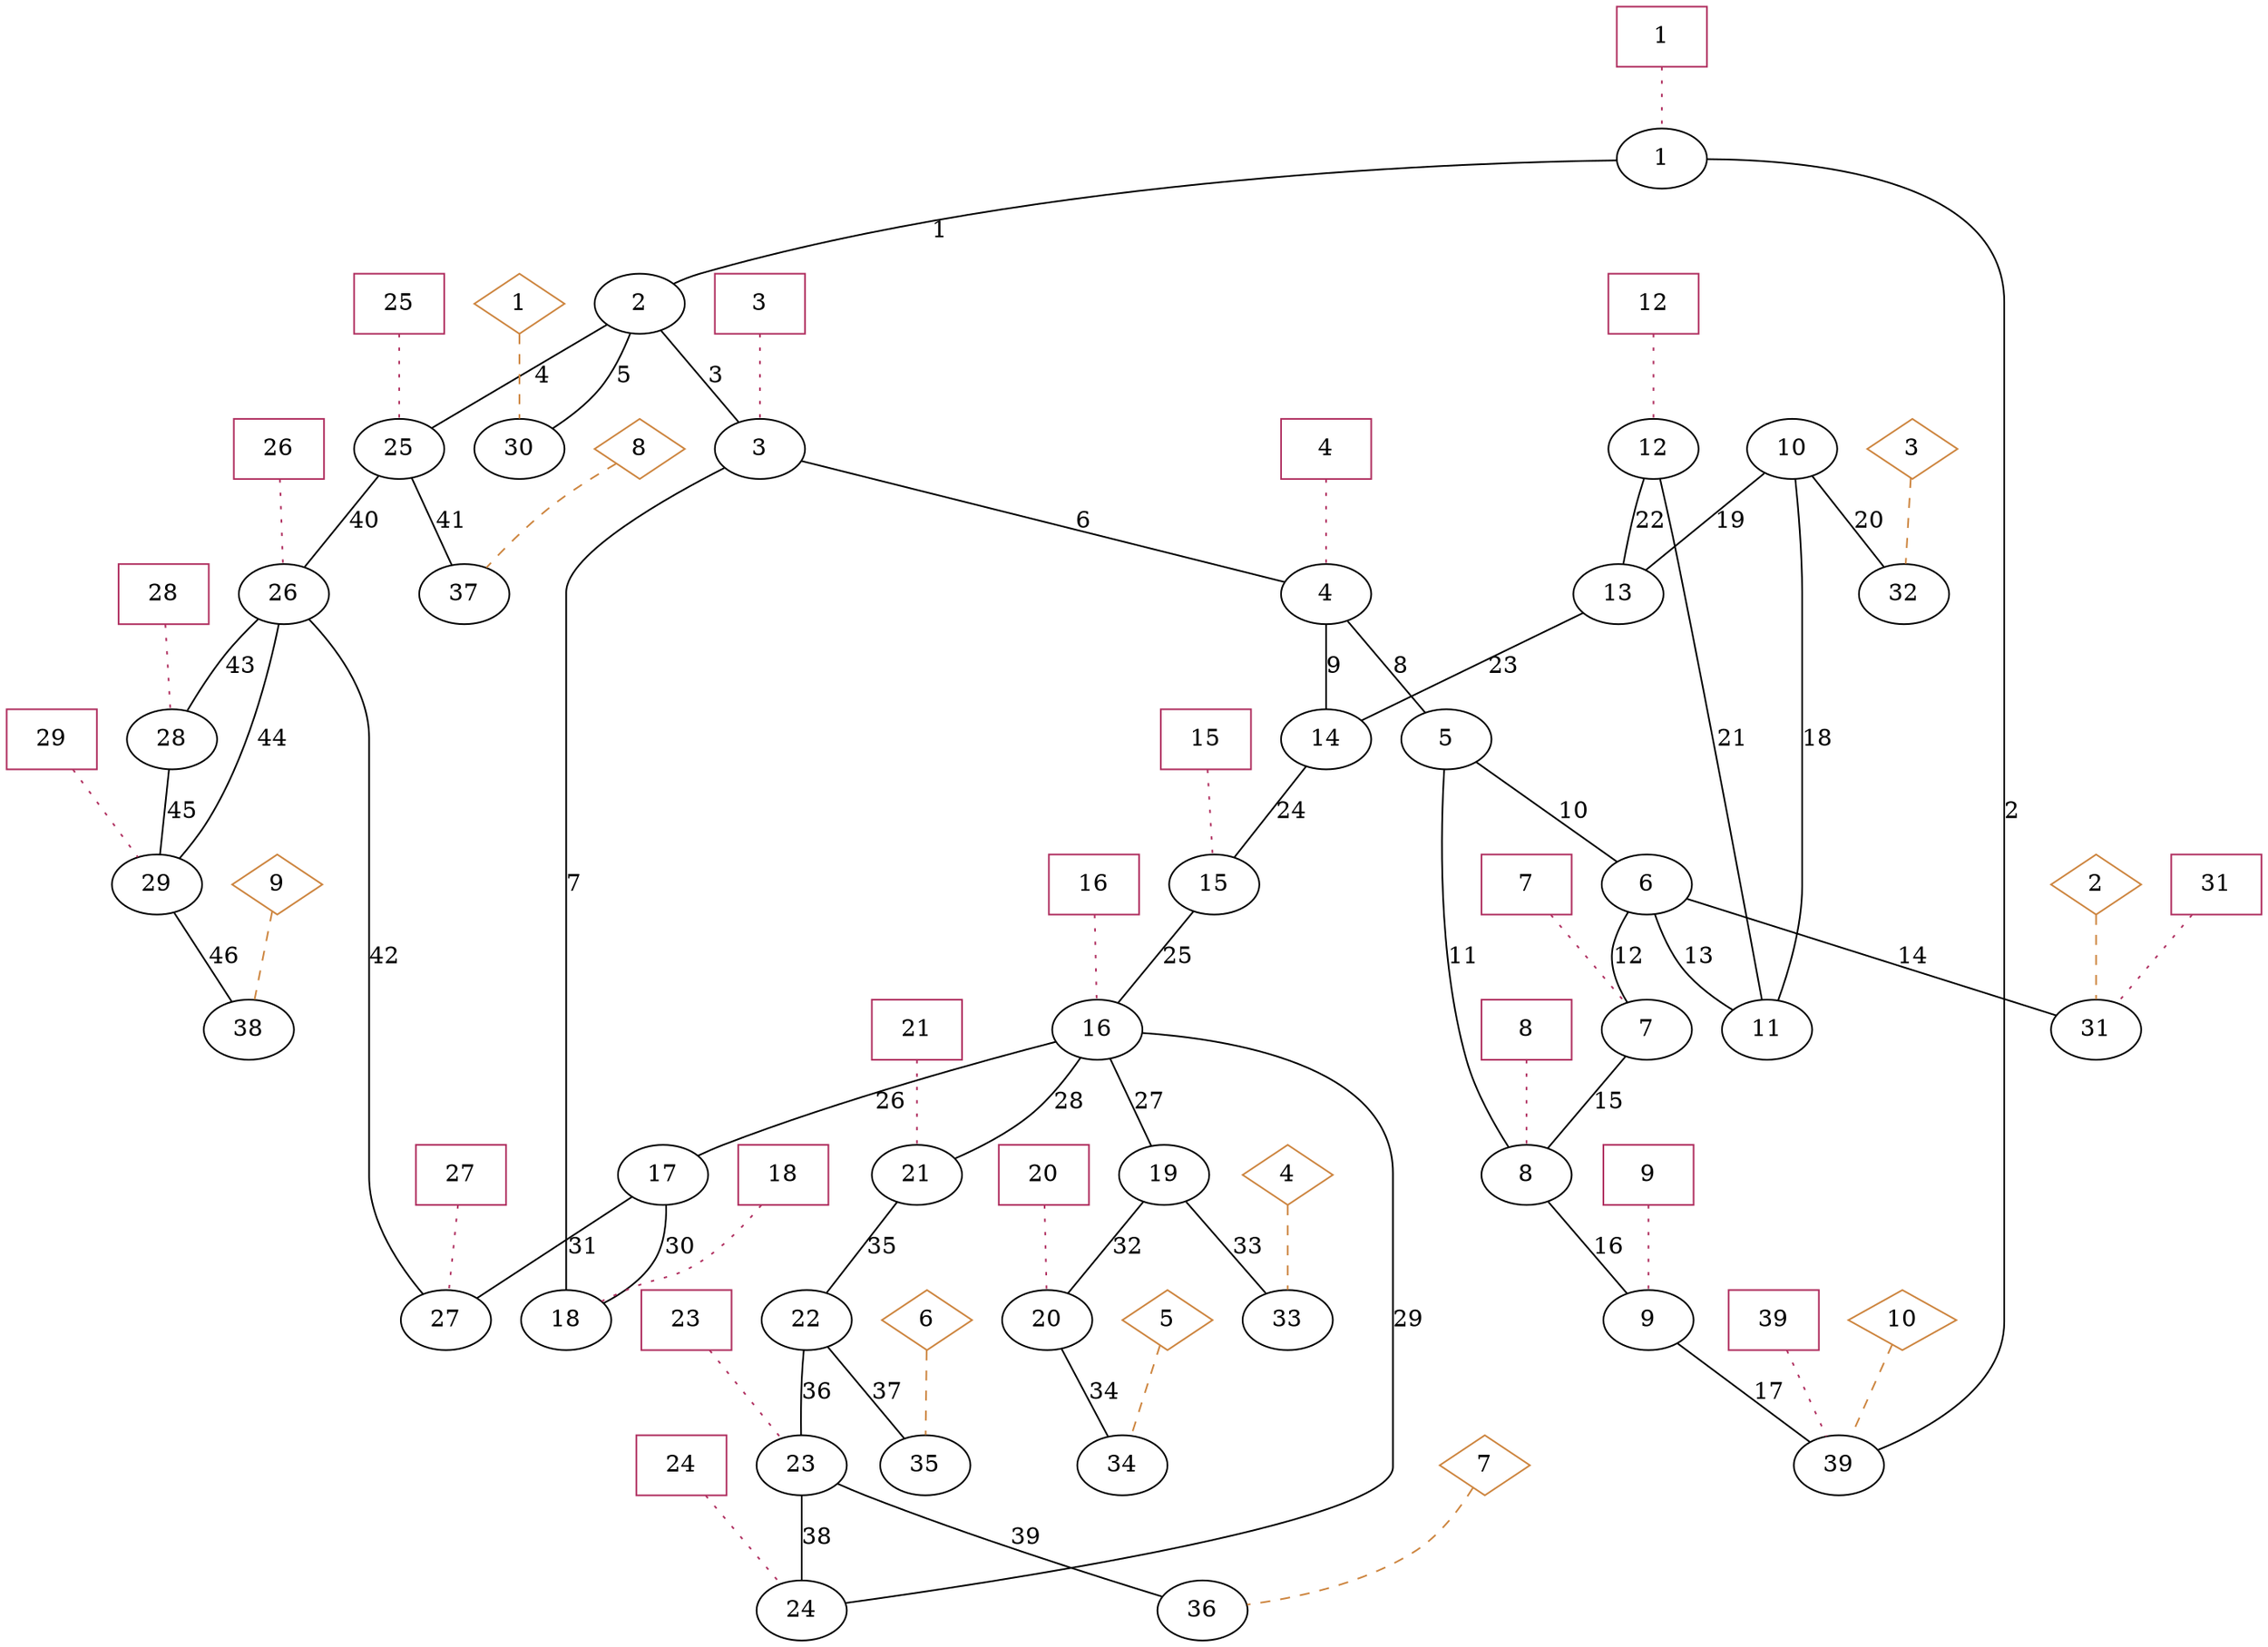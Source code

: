 graph {
  overlap=false
  bus1 [ label="24" ]
  bus2 [ label="4" ]
  bus3 [ label="1" ]
  bus4 [ label="12" ]
  bus5 [ label="29" ]
  bus6 [ label="20" ]
  bus7 [ label="32" ]
  bus8 [ label="2" ]
  bus9 [ label="6" ]
  bus10 [ label="25" ]
  bus11 [ label="23" ]
  bus12 [ label="22" ]
  bus13 [ label="11" ]
  bus14 [ label="35" ]
  bus15 [ label="13" ]
  bus16 [ label="5" ]
  bus17 [ label="15" ]
  bus18 [ label="27" ]
  bus19 [ label="31" ]
  bus20 [ label="33" ]
  bus21 [ label="28" ]
  bus22 [ label="16" ]
  bus23 [ label="14" ]
  bus24 [ label="39" ]
  bus25 [ label="21" ]
  bus26 [ label="38" ]
  bus27 [ label="7" ]
  bus28 [ label="34" ]
  bus29 [ label="8" ]
  bus30 [ label="36" ]
  bus31 [ label="26" ]
  bus32 [ label="17" ]
  bus33 [ label="10" ]
  bus34 [ label="19" ]
  bus35 [ label="37" ]
  bus36 [ label="9" ]
  bus37 [ label="18" ]
  bus38 [ label="30" ]
  bus39 [ label="3" ]
  bus2 -- bus16 [ label="8" ]
  bus2 -- bus23 [ label="9" ]
  bus3 -- bus8 [ label="1" ]
  bus3 -- bus24 [ label="2" ]
  bus4 -- bus15 [ label="22" ]
  bus4 -- bus13 [ label="21" ]
  bus5 -- bus26 [ label="46" ]
  bus6 -- bus28 [ label="34" ]
  bus8 -- bus38 [ label="5" ]
  bus8 -- bus10 [ label="4" ]
  bus8 -- bus39 [ label="3" ]
  bus9 -- bus19 [ label="14" ]
  bus9 -- bus27 [ label="12" ]
  bus9 -- bus13 [ label="13" ]
  bus10 -- bus35 [ label="41" ]
  bus10 -- bus31 [ label="40" ]
  bus11 -- bus30 [ label="39" ]
  bus11 -- bus1 [ label="38" ]
  bus12 -- bus14 [ label="37" ]
  bus12 -- bus11 [ label="36" ]
  bus15 -- bus23 [ label="23" ]
  bus16 -- bus29 [ label="11" ]
  bus16 -- bus9 [ label="10" ]
  bus17 -- bus22 [ label="25" ]
  bus21 -- bus5 [ label="45" ]
  bus22 -- bus1 [ label="29" ]
  bus22 -- bus34 [ label="27" ]
  bus22 -- bus25 [ label="28" ]
  bus22 -- bus32 [ label="26" ]
  bus23 -- bus17 [ label="24" ]
  bus25 -- bus12 [ label="35" ]
  bus27 -- bus29 [ label="15" ]
  bus29 -- bus36 [ label="16" ]
  bus31 -- bus18 [ label="42" ]
  bus31 -- bus21 [ label="43" ]
  bus31 -- bus5 [ label="44" ]
  bus32 -- bus18 [ label="31" ]
  bus32 -- bus37 [ label="30" ]
  bus33 -- bus7 [ label="20" ]
  bus33 -- bus15 [ label="19" ]
  bus33 -- bus13 [ label="18" ]
  bus34 -- bus6 [ label="32" ]
  bus34 -- bus20 [ label="33" ]
  bus36 -- bus24 [ label="17" ]
  bus39 -- bus2 [ label="6" ]
  bus39 -- bus37 [ label="7" ]
  load1 [ shape=box color=maroon label="7" ]
  load1 -- bus27 [ style=dotted color=maroon ]
  load2 [ shape=box color=maroon label="1" ]
  load2 -- bus3 [ style=dotted color=maroon ]
  load3 [ shape=box color=maroon label="21" ]
  load3 -- bus25 [ style=dotted color=maroon ]
  load4 [ shape=box color=maroon label="31" ]
  load4 -- bus19 [ style=dotted color=maroon ]
  load5 [ shape=box color=maroon label="3" ]
  load5 -- bus39 [ style=dotted color=maroon ]
  load6 [ shape=box color=maroon label="9" ]
  load6 -- bus36 [ style=dotted color=maroon ]
  load7 [ shape=box color=maroon label="20" ]
  load7 -- bus6 [ style=dotted color=maroon ]
  load8 [ shape=box color=maroon label="23" ]
  load8 -- bus11 [ style=dotted color=maroon ]
  load9 [ shape=box color=maroon label="8" ]
  load9 -- bus29 [ style=dotted color=maroon ]
  load10 [ shape=box color=maroon label="25" ]
  load10 -- bus10 [ style=dotted color=maroon ]
  load11 [ shape=box color=maroon label="26" ]
  load11 -- bus31 [ style=dotted color=maroon ]
  load12 [ shape=box color=maroon label="24" ]
  load12 -- bus1 [ style=dotted color=maroon ]
  load13 [ shape=box color=maroon label="39" ]
  load13 -- bus24 [ style=dotted color=maroon ]
  load14 [ shape=box color=maroon label="12" ]
  load14 -- bus4 [ style=dotted color=maroon ]
  load15 [ shape=box color=maroon label="15" ]
  load15 -- bus17 [ style=dotted color=maroon ]
  load16 [ shape=box color=maroon label="27" ]
  load16 -- bus18 [ style=dotted color=maroon ]
  load17 [ shape=box color=maroon label="18" ]
  load17 -- bus37 [ style=dotted color=maroon ]
  load18 [ shape=box color=maroon label="29" ]
  load18 -- bus5 [ style=dotted color=maroon ]
  load19 [ shape=box color=maroon label="16" ]
  load19 -- bus22 [ style=dotted color=maroon ]
  load20 [ shape=box color=maroon label="28" ]
  load20 -- bus21 [ style=dotted color=maroon ]
  load21 [ shape=box color=maroon label="4" ]
  load21 -- bus2 [ style=dotted color=maroon ]
  thermal1 [ shape=diamond color=peru label="3" ]
  thermal1 -- bus7 [ style=dashed color=peru ]
  thermal2 [ shape=diamond color=peru label="4" ]
  thermal2 -- bus20 [ style=dashed color=peru ]
  thermal3 [ shape=diamond color=peru label="1" ]
  thermal3 -- bus38 [ style=dashed color=peru ]
  thermal4 [ shape=diamond color=peru label="5" ]
  thermal4 -- bus28 [ style=dashed color=peru ]
  thermal5 [ shape=diamond color=peru label="2" ]
  thermal5 -- bus19 [ style=dashed color=peru ]
  thermal6 [ shape=diamond color=peru label="6" ]
  thermal6 -- bus14 [ style=dashed color=peru ]
  thermal7 [ shape=diamond color=peru label="7" ]
  thermal7 -- bus30 [ style=dashed color=peru ]
  thermal8 [ shape=diamond color=peru label="10" ]
  thermal8 -- bus24 [ style=dashed color=peru ]
  thermal9 [ shape=diamond color=peru label="9" ]
  thermal9 -- bus26 [ style=dashed color=peru ]
  thermal10 [ shape=diamond color=peru label="8" ]
  thermal10 -- bus35 [ style=dashed color=peru ]
}
